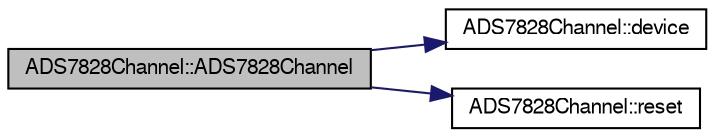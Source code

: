 digraph "ADS7828Channel::ADS7828Channel"
{
  edge [fontname="FreeSans",fontsize="10",labelfontname="FreeSans",labelfontsize="10"];
  node [fontname="FreeSans",fontsize="10",shape=record];
  rankdir="LR";
  Node1 [label="ADS7828Channel::ADS7828Channel",height=0.2,width=0.4,color="black", fillcolor="grey75", style="filled" fontcolor="black"];
  Node1 -> Node2 [color="midnightblue",fontsize="10",style="solid",fontname="FreeSans"];
  Node2 [label="ADS7828Channel::device",height=0.2,width=0.4,color="black", fillcolor="white", style="filled",URL="$class_a_d_s7828_channel.html#a23c4b3feb7906925490006c89a0bd6b8",tooltip="Return pointer to parent device object."];
  Node1 -> Node3 [color="midnightblue",fontsize="10",style="solid",fontname="FreeSans"];
  Node3 [label="ADS7828Channel::reset",height=0.2,width=0.4,color="black", fillcolor="white", style="filled",URL="$class_a_d_s7828_channel.html#ad582f45fd0b5c74fedcebafca0715915",tooltip="Reset moving average array, index, totalizer to zero."];
}

